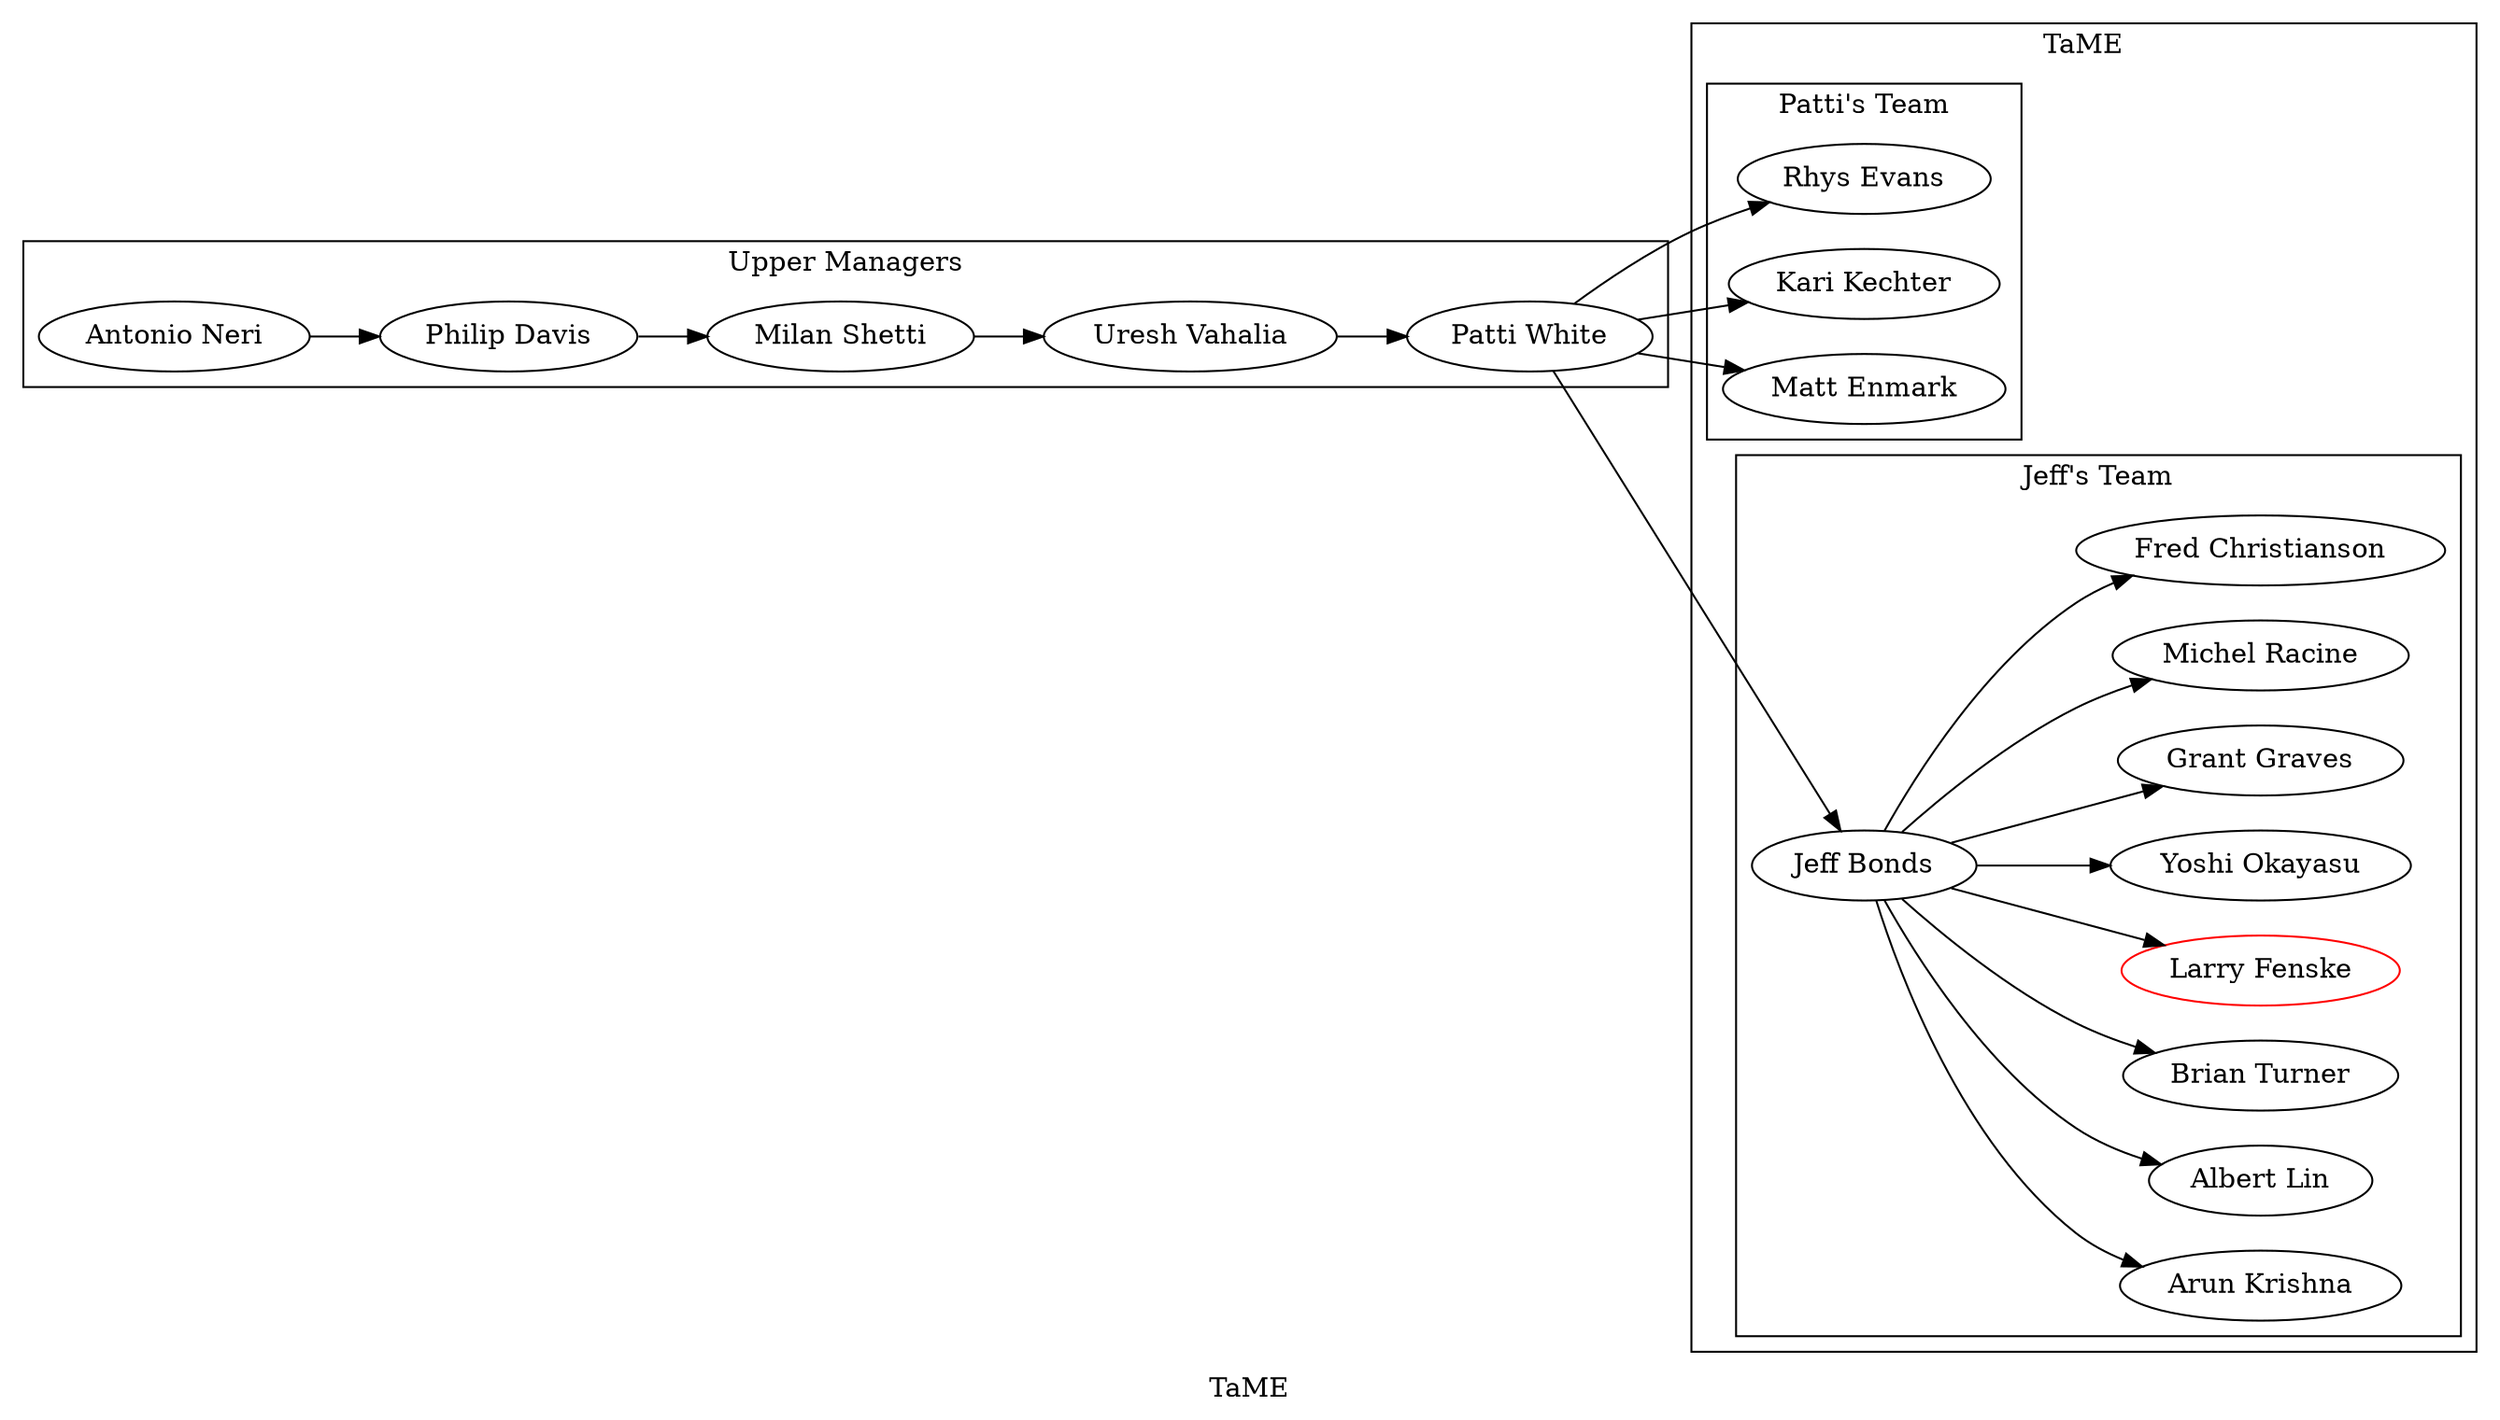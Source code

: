 digraph TaMEorg {
label="TaME"
rankdir=LR
//
// people
//

ant  [label="Antonio Neri"];
phild [label="Philip Davis"];
milan [ label="Milan Shetti"];
uresh  [label="Uresh Vahalia"];
patti [label="Patti White"];
bonds [ label="Jeff Bonds"];
    arunk [label="Arun Krishna"];
    albert [label="Albert Lin"];
    briant [label="Brian Turner"];
    larryf [label="Larry Fenske" color="red"];
    rhys [label="Rhys Evans"];
    kari [label="Kari Kechter"];
    matte [label="Matt Enmark"];
    yoshi [label="Yoshi Okayasu"];
    grantg [label="Grant Graves"];
    michel [label="Michel Racine"];
    fredc [label="Fred Christianson"];
subgraph cluster_mgrs {
        label="Upper Managers";
        ant -> phild -> milan -> uresh -> patti;
        // patti -> bonds;
}
subgraph cluster_tteam {
    label="TaME"
    rankdir=TB
    patti->bonds;
        subgraph cluster_pteam {
            label="Patti's Team"
            patti -> kari;
            patti -> matte;
            patti -> rhys;
        }
        subgraph cluster_jteam {
            label="Jeff's Team"
            bonds -> arunk;
            bonds -> albert;
            bonds -> briant;
            bonds -> larryf;
            bonds -> yoshi;
            bonds -> grantg;
            bonds -> michel;
            bonds -> fredc;
        }
}

//
// relationships
//
}

